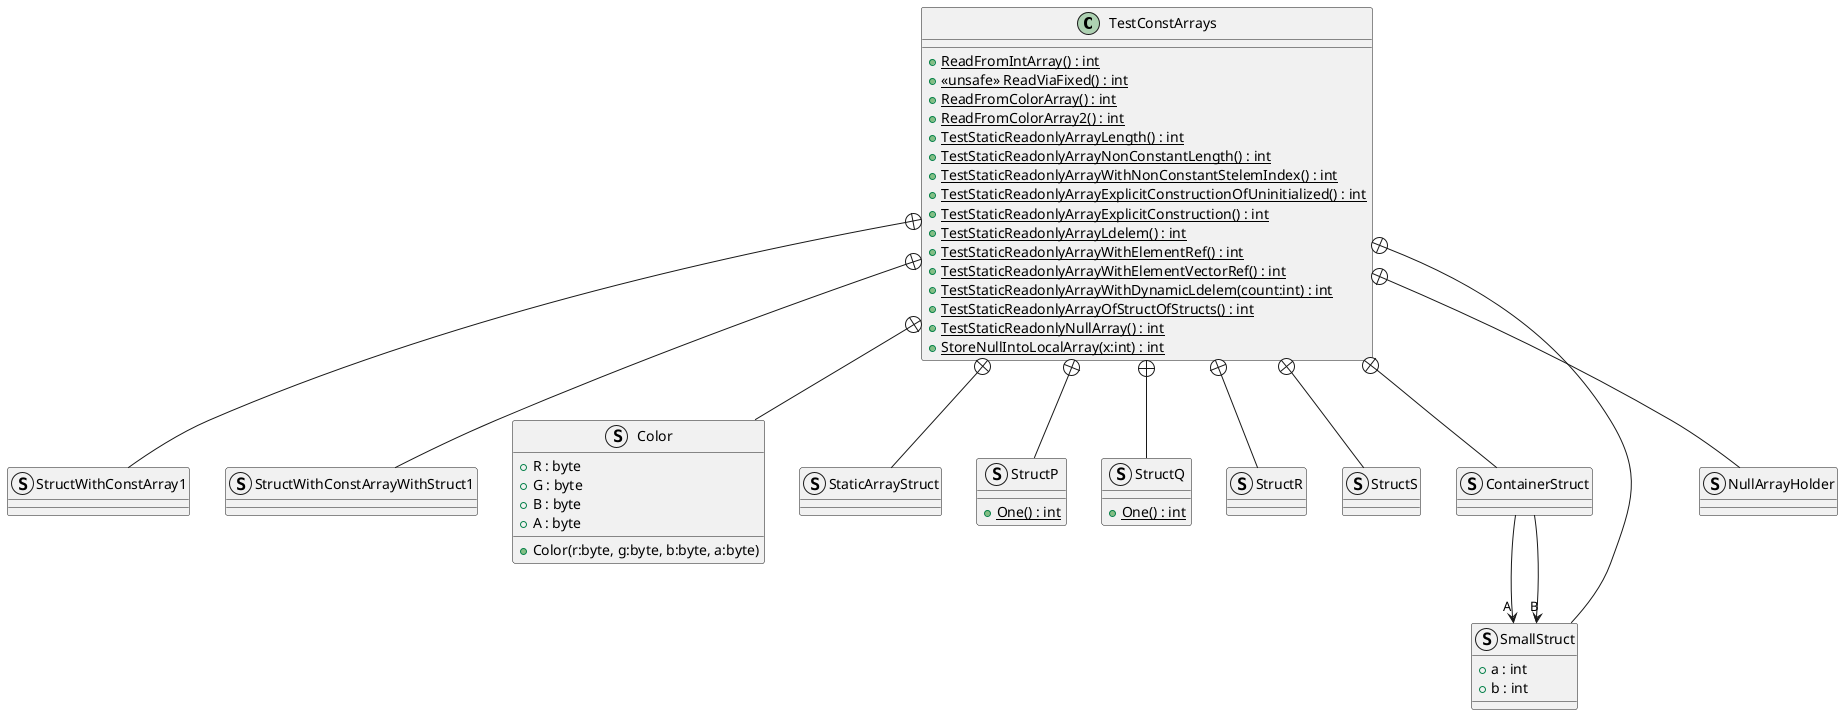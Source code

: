 @startuml
class TestConstArrays {
    + {static} ReadFromIntArray() : int
    + {static} <<unsafe>> ReadViaFixed() : int
    + {static} ReadFromColorArray() : int
    + {static} ReadFromColorArray2() : int
    + {static} TestStaticReadonlyArrayLength() : int
    + {static} TestStaticReadonlyArrayNonConstantLength() : int
    + {static} TestStaticReadonlyArrayWithNonConstantStelemIndex() : int
    + {static} TestStaticReadonlyArrayExplicitConstructionOfUninitialized() : int
    + {static} TestStaticReadonlyArrayExplicitConstruction() : int
    + {static} TestStaticReadonlyArrayLdelem() : int
    + {static} TestStaticReadonlyArrayWithElementRef() : int
    + {static} TestStaticReadonlyArrayWithElementVectorRef() : int
    + {static} TestStaticReadonlyArrayWithDynamicLdelem(count:int) : int
    + {static} TestStaticReadonlyArrayOfStructOfStructs() : int
    + {static} TestStaticReadonlyNullArray() : int
    + {static} StoreNullIntoLocalArray(x:int) : int
}
struct StructWithConstArray1 {
}
struct StructWithConstArrayWithStruct1 {
}
struct Color {
    + Color(r:byte, g:byte, b:byte, a:byte)
    + R : byte
    + G : byte
    + B : byte
    + A : byte
}
struct StaticArrayStruct {
}
struct StructP {
    + {static} One() : int
}
struct StructQ {
    + {static} One() : int
}
struct StructR {
}
struct StructS {
}
struct ContainerStruct {
}
struct SmallStruct {
    + a : int
    + b : int
}
struct NullArrayHolder {
}
TestConstArrays +-- StructWithConstArray1
TestConstArrays +-- StructWithConstArrayWithStruct1
TestConstArrays +-- Color
TestConstArrays +-- StaticArrayStruct
TestConstArrays +-- StructP
TestConstArrays +-- StructQ
TestConstArrays +-- StructR
TestConstArrays +-- StructS
TestConstArrays +-- ContainerStruct
ContainerStruct --> "A" SmallStruct
ContainerStruct --> "B" SmallStruct
TestConstArrays +-- SmallStruct
TestConstArrays +-- NullArrayHolder
@enduml
